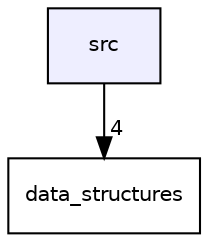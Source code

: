 digraph "src" {
  compound=true
  node [ fontsize="10", fontname="Helvetica"];
  edge [ labelfontsize="10", labelfontname="Helvetica"];
  dir_68267d1309a1af8e8297ef4c3efbcdba [shape=box, label="src", style="filled", fillcolor="#eeeeff", pencolor="black", URL="dir_68267d1309a1af8e8297ef4c3efbcdba.html"];
  dir_2e746e9d06bf2d8ff842208bcc6ebcfc [shape=box label="data_structures" URL="dir_2e746e9d06bf2d8ff842208bcc6ebcfc.html"];
  dir_68267d1309a1af8e8297ef4c3efbcdba->dir_2e746e9d06bf2d8ff842208bcc6ebcfc [headlabel="4", labeldistance=1.5 headhref="dir_000001_000000.html"];
}
